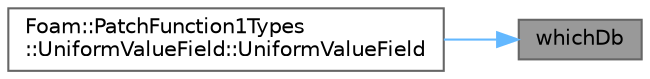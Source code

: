 digraph "whichDb"
{
 // LATEX_PDF_SIZE
  bgcolor="transparent";
  edge [fontname=Helvetica,fontsize=10,labelfontname=Helvetica,labelfontsize=10];
  node [fontname=Helvetica,fontsize=10,shape=box,height=0.2,width=0.4];
  rankdir="RL";
  Node1 [id="Node000001",label="whichDb",height=0.2,width=0.4,color="gray40", fillcolor="grey60", style="filled", fontcolor="black",tooltip=" "];
  Node1 -> Node2 [id="edge1_Node000001_Node000002",dir="back",color="steelblue1",style="solid",tooltip=" "];
  Node2 [id="Node000002",label="Foam::PatchFunction1Types\l::UniformValueField::UniformValueField",height=0.2,width=0.4,color="grey40", fillcolor="white", style="filled",URL="$classFoam_1_1PatchFunction1Types_1_1UniformValueField.html#a9a4031469b7d265a76df0005eac2be47",tooltip=" "];
}
